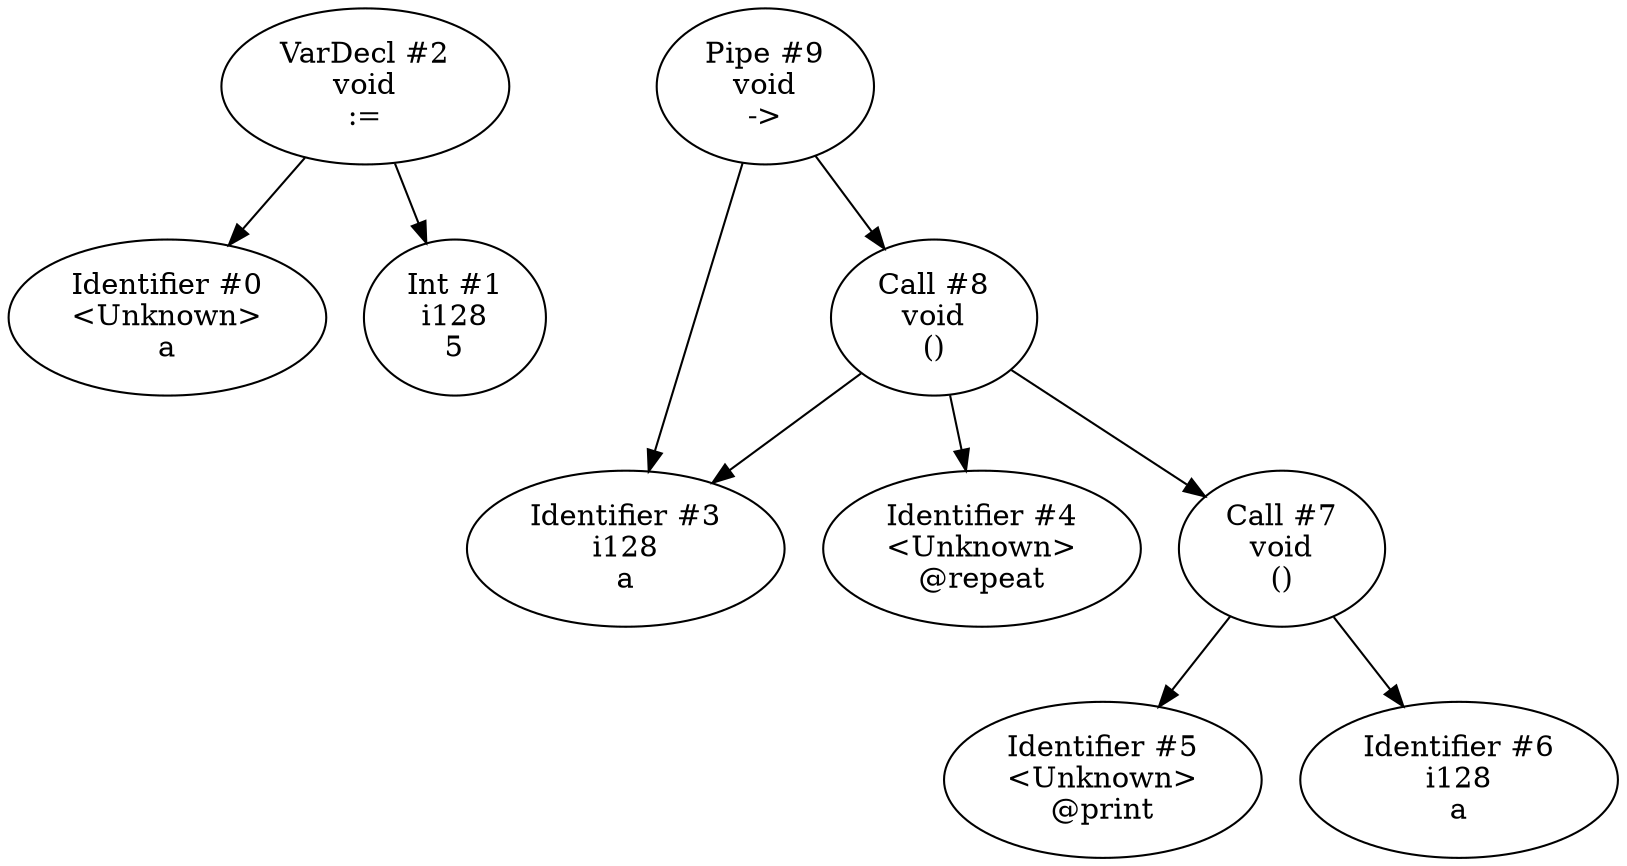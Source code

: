 digraph Ast {
    "VarDecl #2\nvoid\n:=" -> "Identifier #0\n<Unknown>\na"
    "VarDecl #2\nvoid\n:=" -> "Int #1\ni128\n5"
    "Pipe #9\nvoid\n->" -> "Identifier #3\ni128\na"
    "Pipe #9\nvoid\n->" -> "Call #8\nvoid\n()"
    "Call #8\nvoid\n()" -> "Identifier #4\n<Unknown>\n@repeat"
    "Call #8\nvoid\n()" -> "Call #7\nvoid\n()"
    "Call #7\nvoid\n()" -> "Identifier #5\n<Unknown>\n@print"
    "Call #7\nvoid\n()" -> "Identifier #6\ni128\na"
    "Call #8\nvoid\n()" -> "Identifier #3\ni128\na"
}